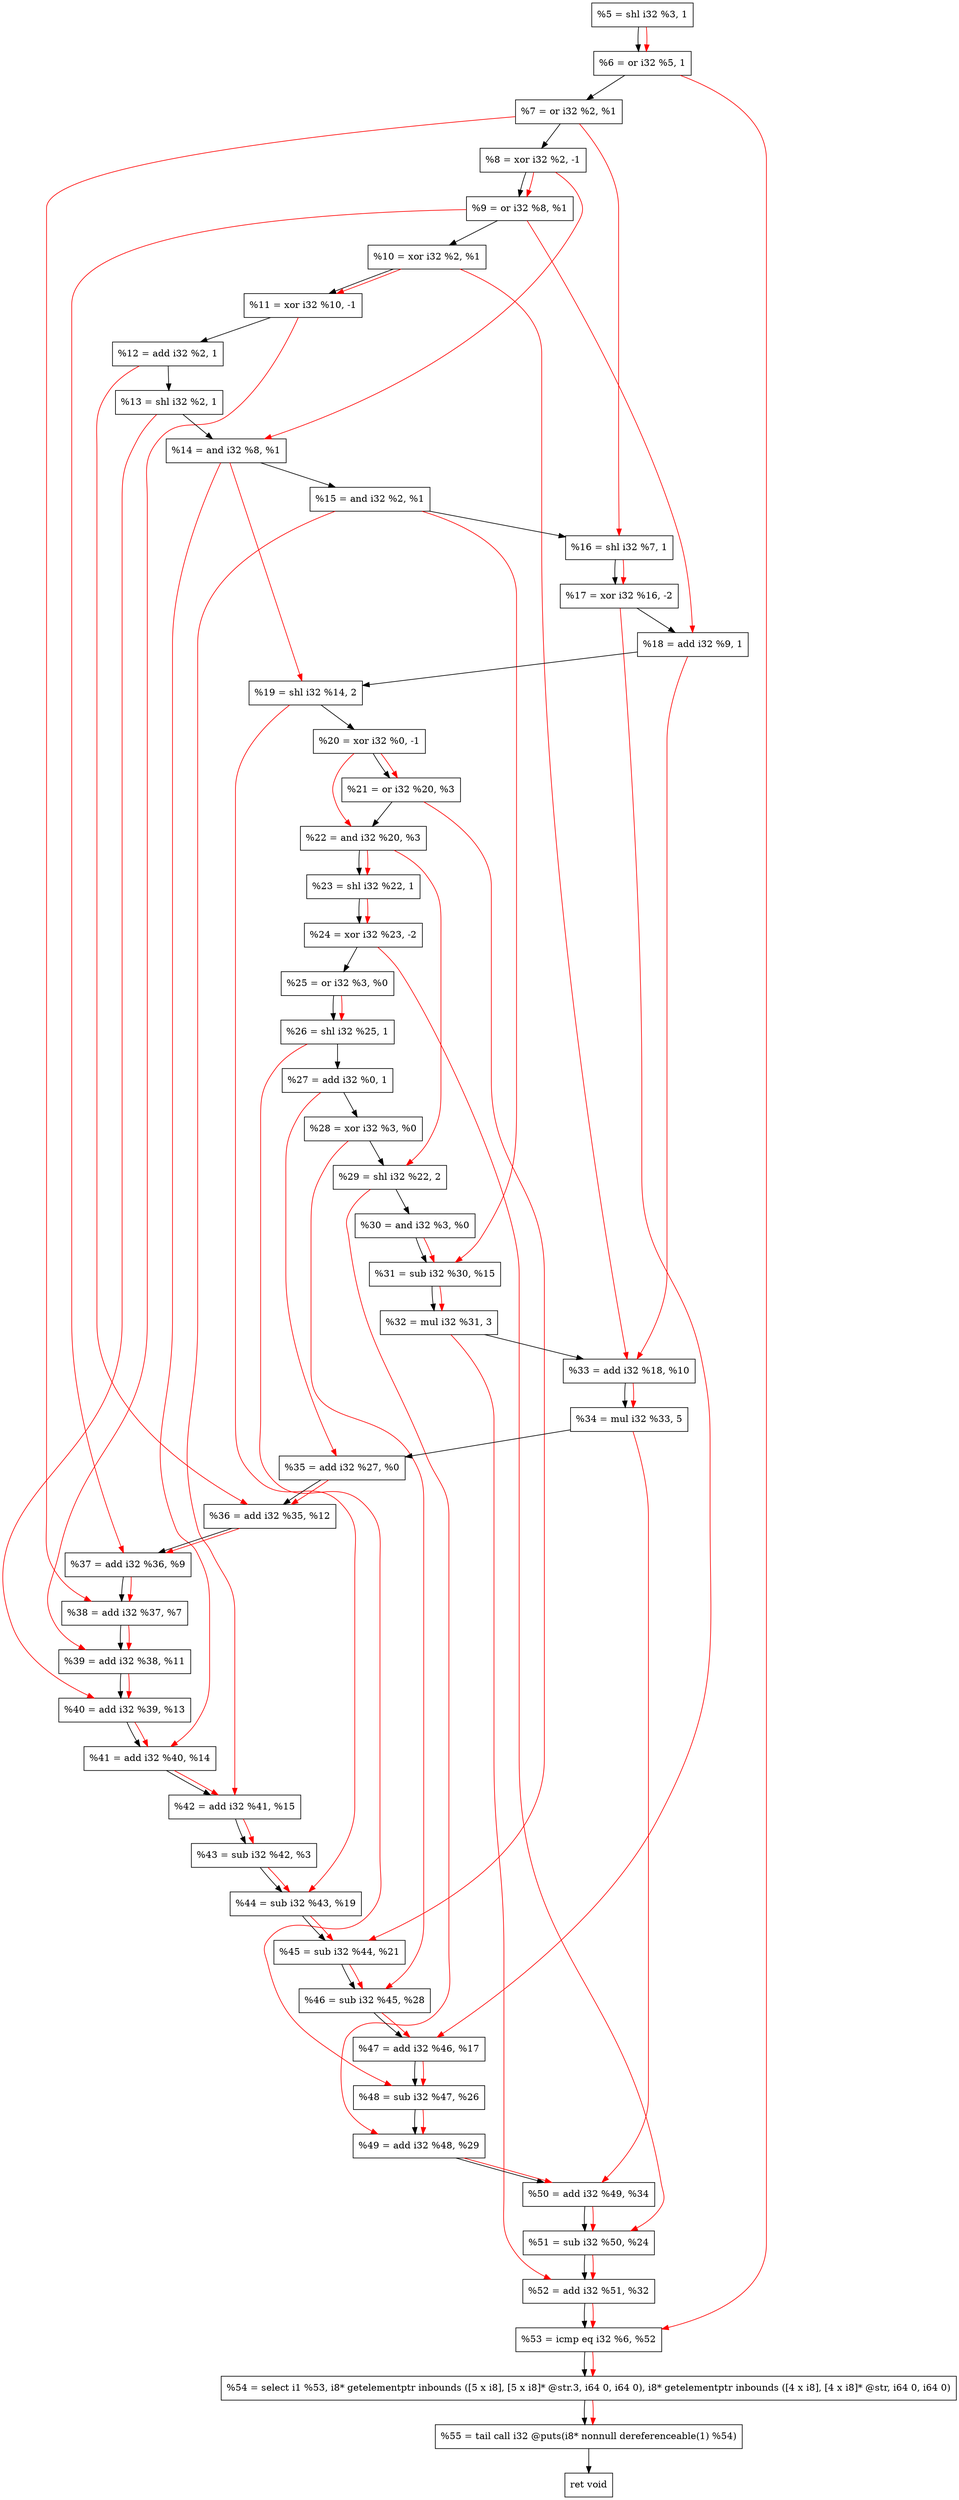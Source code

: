 digraph "DFG for'crackme' function" {
	Node0x2347d70[shape=record, label="  %5 = shl i32 %3, 1"];
	Node0x2347de0[shape=record, label="  %6 = or i32 %5, 1"];
	Node0x2347e50[shape=record, label="  %7 = or i32 %2, %1"];
	Node0x2347ef0[shape=record, label="  %8 = xor i32 %2, -1"];
	Node0x2347f60[shape=record, label="  %9 = or i32 %8, %1"];
	Node0x2347fd0[shape=record, label="  %10 = xor i32 %2, %1"];
	Node0x2348040[shape=record, label="  %11 = xor i32 %10, -1"];
	Node0x23480b0[shape=record, label="  %12 = add i32 %2, 1"];
	Node0x2348120[shape=record, label="  %13 = shl i32 %2, 1"];
	Node0x2348190[shape=record, label="  %14 = and i32 %8, %1"];
	Node0x2348200[shape=record, label="  %15 = and i32 %2, %1"];
	Node0x2348270[shape=record, label="  %16 = shl i32 %7, 1"];
	Node0x2348310[shape=record, label="  %17 = xor i32 %16, -2"];
	Node0x2348380[shape=record, label="  %18 = add i32 %9, 1"];
	Node0x2348420[shape=record, label="  %19 = shl i32 %14, 2"];
	Node0x2348490[shape=record, label="  %20 = xor i32 %0, -1"];
	Node0x2348500[shape=record, label="  %21 = or i32 %20, %3"];
	Node0x2348570[shape=record, label="  %22 = and i32 %20, %3"];
	Node0x23485e0[shape=record, label="  %23 = shl i32 %22, 1"];
	Node0x2348650[shape=record, label="  %24 = xor i32 %23, -2"];
	Node0x23486c0[shape=record, label="  %25 = or i32 %3, %0"];
	Node0x2348730[shape=record, label="  %26 = shl i32 %25, 1"];
	Node0x23487a0[shape=record, label="  %27 = add i32 %0, 1"];
	Node0x2348810[shape=record, label="  %28 = xor i32 %3, %0"];
	Node0x2348880[shape=record, label="  %29 = shl i32 %22, 2"];
	Node0x23488f0[shape=record, label="  %30 = and i32 %3, %0"];
	Node0x2348960[shape=record, label="  %31 = sub i32 %30, %15"];
	Node0x2348a00[shape=record, label="  %32 = mul i32 %31, 3"];
	Node0x2348c80[shape=record, label="  %33 = add i32 %18, %10"];
	Node0x2348d20[shape=record, label="  %34 = mul i32 %33, 5"];
	Node0x2348d90[shape=record, label="  %35 = add i32 %27, %0"];
	Node0x2348e00[shape=record, label="  %36 = add i32 %35, %12"];
	Node0x2348e70[shape=record, label="  %37 = add i32 %36, %9"];
	Node0x2348ee0[shape=record, label="  %38 = add i32 %37, %7"];
	Node0x2348f50[shape=record, label="  %39 = add i32 %38, %11"];
	Node0x2348fc0[shape=record, label="  %40 = add i32 %39, %13"];
	Node0x2349030[shape=record, label="  %41 = add i32 %40, %14"];
	Node0x23490a0[shape=record, label="  %42 = add i32 %41, %15"];
	Node0x2349110[shape=record, label="  %43 = sub i32 %42, %3"];
	Node0x2349180[shape=record, label="  %44 = sub i32 %43, %19"];
	Node0x23491f0[shape=record, label="  %45 = sub i32 %44, %21"];
	Node0x2349260[shape=record, label="  %46 = sub i32 %45, %28"];
	Node0x23492d0[shape=record, label="  %47 = add i32 %46, %17"];
	Node0x2349340[shape=record, label="  %48 = sub i32 %47, %26"];
	Node0x23493b0[shape=record, label="  %49 = add i32 %48, %29"];
	Node0x2349420[shape=record, label="  %50 = add i32 %49, %34"];
	Node0x2349490[shape=record, label="  %51 = sub i32 %50, %24"];
	Node0x2349500[shape=record, label="  %52 = add i32 %51, %32"];
	Node0x2349570[shape=record, label="  %53 = icmp eq i32 %6, %52"];
	Node0x22e8268[shape=record, label="  %54 = select i1 %53, i8* getelementptr inbounds ([5 x i8], [5 x i8]* @str.3, i64 0, i64 0), i8* getelementptr inbounds ([4 x i8], [4 x i8]* @str, i64 0, i64 0)"];
	Node0x2349a10[shape=record, label="  %55 = tail call i32 @puts(i8* nonnull dereferenceable(1) %54)"];
	Node0x2349a60[shape=record, label="  ret void"];
	Node0x2347d70 -> Node0x2347de0;
	Node0x2347de0 -> Node0x2347e50;
	Node0x2347e50 -> Node0x2347ef0;
	Node0x2347ef0 -> Node0x2347f60;
	Node0x2347f60 -> Node0x2347fd0;
	Node0x2347fd0 -> Node0x2348040;
	Node0x2348040 -> Node0x23480b0;
	Node0x23480b0 -> Node0x2348120;
	Node0x2348120 -> Node0x2348190;
	Node0x2348190 -> Node0x2348200;
	Node0x2348200 -> Node0x2348270;
	Node0x2348270 -> Node0x2348310;
	Node0x2348310 -> Node0x2348380;
	Node0x2348380 -> Node0x2348420;
	Node0x2348420 -> Node0x2348490;
	Node0x2348490 -> Node0x2348500;
	Node0x2348500 -> Node0x2348570;
	Node0x2348570 -> Node0x23485e0;
	Node0x23485e0 -> Node0x2348650;
	Node0x2348650 -> Node0x23486c0;
	Node0x23486c0 -> Node0x2348730;
	Node0x2348730 -> Node0x23487a0;
	Node0x23487a0 -> Node0x2348810;
	Node0x2348810 -> Node0x2348880;
	Node0x2348880 -> Node0x23488f0;
	Node0x23488f0 -> Node0x2348960;
	Node0x2348960 -> Node0x2348a00;
	Node0x2348a00 -> Node0x2348c80;
	Node0x2348c80 -> Node0x2348d20;
	Node0x2348d20 -> Node0x2348d90;
	Node0x2348d90 -> Node0x2348e00;
	Node0x2348e00 -> Node0x2348e70;
	Node0x2348e70 -> Node0x2348ee0;
	Node0x2348ee0 -> Node0x2348f50;
	Node0x2348f50 -> Node0x2348fc0;
	Node0x2348fc0 -> Node0x2349030;
	Node0x2349030 -> Node0x23490a0;
	Node0x23490a0 -> Node0x2349110;
	Node0x2349110 -> Node0x2349180;
	Node0x2349180 -> Node0x23491f0;
	Node0x23491f0 -> Node0x2349260;
	Node0x2349260 -> Node0x23492d0;
	Node0x23492d0 -> Node0x2349340;
	Node0x2349340 -> Node0x23493b0;
	Node0x23493b0 -> Node0x2349420;
	Node0x2349420 -> Node0x2349490;
	Node0x2349490 -> Node0x2349500;
	Node0x2349500 -> Node0x2349570;
	Node0x2349570 -> Node0x22e8268;
	Node0x22e8268 -> Node0x2349a10;
	Node0x2349a10 -> Node0x2349a60;
edge [color=red]
	Node0x2347d70 -> Node0x2347de0;
	Node0x2347ef0 -> Node0x2347f60;
	Node0x2347fd0 -> Node0x2348040;
	Node0x2347ef0 -> Node0x2348190;
	Node0x2347e50 -> Node0x2348270;
	Node0x2348270 -> Node0x2348310;
	Node0x2347f60 -> Node0x2348380;
	Node0x2348190 -> Node0x2348420;
	Node0x2348490 -> Node0x2348500;
	Node0x2348490 -> Node0x2348570;
	Node0x2348570 -> Node0x23485e0;
	Node0x23485e0 -> Node0x2348650;
	Node0x23486c0 -> Node0x2348730;
	Node0x2348570 -> Node0x2348880;
	Node0x23488f0 -> Node0x2348960;
	Node0x2348200 -> Node0x2348960;
	Node0x2348960 -> Node0x2348a00;
	Node0x2348380 -> Node0x2348c80;
	Node0x2347fd0 -> Node0x2348c80;
	Node0x2348c80 -> Node0x2348d20;
	Node0x23487a0 -> Node0x2348d90;
	Node0x2348d90 -> Node0x2348e00;
	Node0x23480b0 -> Node0x2348e00;
	Node0x2348e00 -> Node0x2348e70;
	Node0x2347f60 -> Node0x2348e70;
	Node0x2348e70 -> Node0x2348ee0;
	Node0x2347e50 -> Node0x2348ee0;
	Node0x2348ee0 -> Node0x2348f50;
	Node0x2348040 -> Node0x2348f50;
	Node0x2348f50 -> Node0x2348fc0;
	Node0x2348120 -> Node0x2348fc0;
	Node0x2348fc0 -> Node0x2349030;
	Node0x2348190 -> Node0x2349030;
	Node0x2349030 -> Node0x23490a0;
	Node0x2348200 -> Node0x23490a0;
	Node0x23490a0 -> Node0x2349110;
	Node0x2349110 -> Node0x2349180;
	Node0x2348420 -> Node0x2349180;
	Node0x2349180 -> Node0x23491f0;
	Node0x2348500 -> Node0x23491f0;
	Node0x23491f0 -> Node0x2349260;
	Node0x2348810 -> Node0x2349260;
	Node0x2349260 -> Node0x23492d0;
	Node0x2348310 -> Node0x23492d0;
	Node0x23492d0 -> Node0x2349340;
	Node0x2348730 -> Node0x2349340;
	Node0x2349340 -> Node0x23493b0;
	Node0x2348880 -> Node0x23493b0;
	Node0x23493b0 -> Node0x2349420;
	Node0x2348d20 -> Node0x2349420;
	Node0x2349420 -> Node0x2349490;
	Node0x2348650 -> Node0x2349490;
	Node0x2349490 -> Node0x2349500;
	Node0x2348a00 -> Node0x2349500;
	Node0x2347de0 -> Node0x2349570;
	Node0x2349500 -> Node0x2349570;
	Node0x2349570 -> Node0x22e8268;
	Node0x22e8268 -> Node0x2349a10;
}
